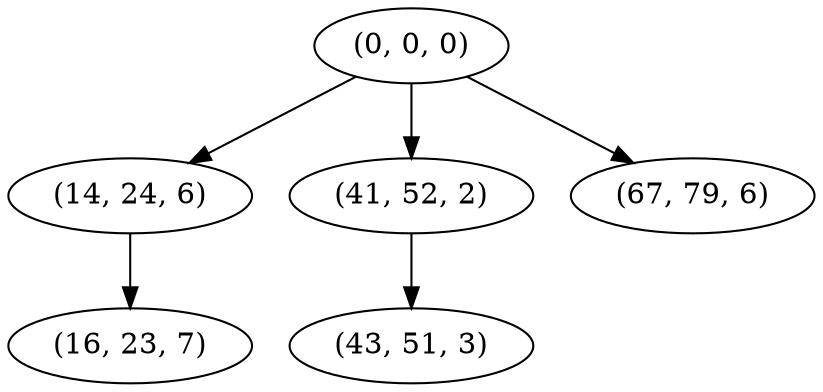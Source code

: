 digraph tree {
    "(0, 0, 0)";
    "(14, 24, 6)";
    "(16, 23, 7)";
    "(41, 52, 2)";
    "(43, 51, 3)";
    "(67, 79, 6)";
    "(0, 0, 0)" -> "(14, 24, 6)";
    "(0, 0, 0)" -> "(41, 52, 2)";
    "(0, 0, 0)" -> "(67, 79, 6)";
    "(14, 24, 6)" -> "(16, 23, 7)";
    "(41, 52, 2)" -> "(43, 51, 3)";
}
